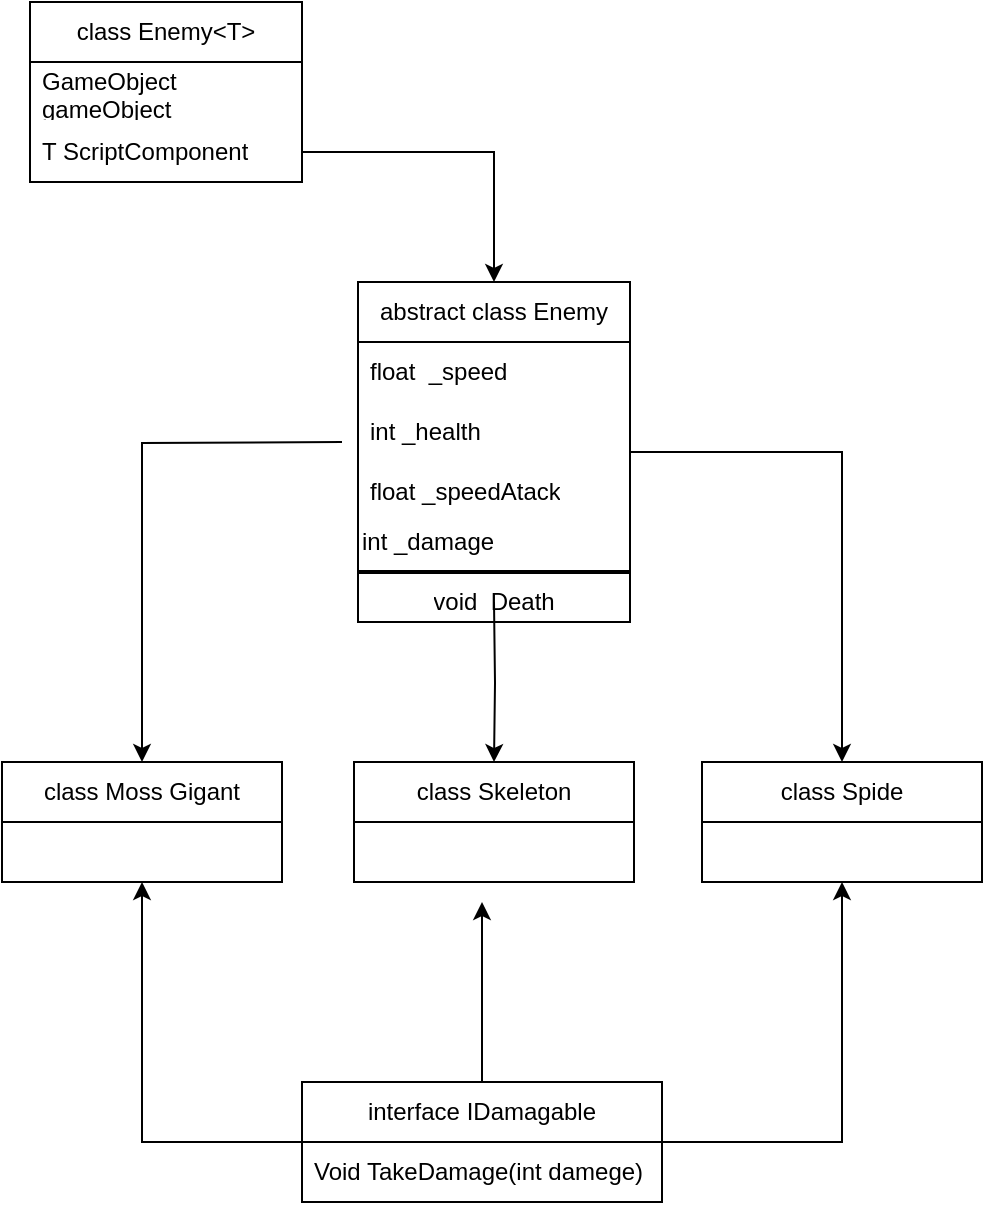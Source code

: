 <mxfile version="24.0.2" type="github">
  <diagram name="Сторінка-1" id="nX-8ziniqdhkfYTCaQva">
    <mxGraphModel dx="1009" dy="573" grid="1" gridSize="10" guides="1" tooltips="1" connect="1" arrows="1" fold="1" page="1" pageScale="1" pageWidth="827" pageHeight="1169" math="0" shadow="0">
      <root>
        <mxCell id="0" />
        <mxCell id="1" parent="0" />
        <mxCell id="NAvMypDCPrRjl8m9VEIo-35" style="edgeStyle=orthogonalEdgeStyle;rounded=0;orthogonalLoop=1;jettySize=auto;html=1;" edge="1" parent="1" source="NAvMypDCPrRjl8m9VEIo-3" target="NAvMypDCPrRjl8m9VEIo-19">
          <mxGeometry relative="1" as="geometry" />
        </mxCell>
        <mxCell id="NAvMypDCPrRjl8m9VEIo-3" value="abstract class&lt;span style=&quot;background-color: initial;&quot;&gt;&amp;nbsp;&lt;/span&gt;&lt;span style=&quot;background-color: initial;&quot;&gt;Enemy&lt;/span&gt;" style="swimlane;fontStyle=0;childLayout=stackLayout;horizontal=1;startSize=30;horizontalStack=0;resizeParent=1;resizeParentMax=0;resizeLast=0;collapsible=1;marginBottom=0;whiteSpace=wrap;html=1;" vertex="1" parent="1">
          <mxGeometry x="347" y="150" width="136" height="170" as="geometry">
            <mxRectangle x="344" y="10" width="130" height="30" as="alternateBounds" />
          </mxGeometry>
        </mxCell>
        <mxCell id="NAvMypDCPrRjl8m9VEIo-4" value="float&amp;nbsp; _speed" style="text;strokeColor=none;fillColor=none;align=left;verticalAlign=middle;spacingLeft=4;spacingRight=4;overflow=hidden;points=[[0,0.5],[1,0.5]];portConstraint=eastwest;rotatable=0;whiteSpace=wrap;html=1;" vertex="1" parent="NAvMypDCPrRjl8m9VEIo-3">
          <mxGeometry y="30" width="136" height="30" as="geometry" />
        </mxCell>
        <mxCell id="NAvMypDCPrRjl8m9VEIo-5" value="int _health" style="text;strokeColor=none;fillColor=none;align=left;verticalAlign=middle;spacingLeft=4;spacingRight=4;overflow=hidden;points=[[0,0.5],[1,0.5]];portConstraint=eastwest;rotatable=0;whiteSpace=wrap;html=1;" vertex="1" parent="NAvMypDCPrRjl8m9VEIo-3">
          <mxGeometry y="60" width="136" height="30" as="geometry" />
        </mxCell>
        <mxCell id="NAvMypDCPrRjl8m9VEIo-6" value="float _speedAtack" style="text;strokeColor=none;fillColor=none;align=left;verticalAlign=middle;spacingLeft=4;spacingRight=4;overflow=hidden;points=[[0,0.5],[1,0.5]];portConstraint=eastwest;rotatable=0;whiteSpace=wrap;html=1;" vertex="1" parent="NAvMypDCPrRjl8m9VEIo-3">
          <mxGeometry y="90" width="136" height="30" as="geometry" />
        </mxCell>
        <UserObject label="int _damage" placeholders="1" name="Variable" id="NAvMypDCPrRjl8m9VEIo-32">
          <mxCell style="text;html=1;strokeColor=none;fillColor=none;align=left;verticalAlign=middle;whiteSpace=wrap;overflow=hidden;" vertex="1" parent="NAvMypDCPrRjl8m9VEIo-3">
            <mxGeometry y="120" width="136" height="20" as="geometry" />
          </mxCell>
        </UserObject>
        <mxCell id="NAvMypDCPrRjl8m9VEIo-43" value="" style="line;strokeWidth=2;html=1;" vertex="1" parent="NAvMypDCPrRjl8m9VEIo-3">
          <mxGeometry y="140" width="136" height="10" as="geometry" />
        </mxCell>
        <UserObject label="void&amp;nbsp; Death" placeholders="1" name="Variable" id="NAvMypDCPrRjl8m9VEIo-41">
          <mxCell style="text;html=1;strokeColor=none;fillColor=none;align=center;verticalAlign=middle;whiteSpace=wrap;overflow=hidden;" vertex="1" parent="NAvMypDCPrRjl8m9VEIo-3">
            <mxGeometry y="150" width="136" height="20" as="geometry" />
          </mxCell>
        </UserObject>
        <mxCell id="NAvMypDCPrRjl8m9VEIo-7" value="class Skeleton" style="swimlane;fontStyle=0;childLayout=stackLayout;horizontal=1;startSize=30;horizontalStack=0;resizeParent=1;resizeParentMax=0;resizeLast=0;collapsible=1;marginBottom=0;whiteSpace=wrap;html=1;" vertex="1" parent="1">
          <mxGeometry x="345" y="390" width="140" height="60" as="geometry" />
        </mxCell>
        <mxCell id="NAvMypDCPrRjl8m9VEIo-36" style="edgeStyle=orthogonalEdgeStyle;rounded=0;orthogonalLoop=1;jettySize=auto;html=1;entryX=0.5;entryY=1;entryDx=0;entryDy=0;" edge="1" parent="1" source="NAvMypDCPrRjl8m9VEIo-11" target="NAvMypDCPrRjl8m9VEIo-15">
          <mxGeometry relative="1" as="geometry" />
        </mxCell>
        <mxCell id="NAvMypDCPrRjl8m9VEIo-37" style="edgeStyle=orthogonalEdgeStyle;rounded=0;orthogonalLoop=1;jettySize=auto;html=1;" edge="1" parent="1" source="NAvMypDCPrRjl8m9VEIo-11">
          <mxGeometry relative="1" as="geometry">
            <mxPoint x="409" y="460" as="targetPoint" />
          </mxGeometry>
        </mxCell>
        <mxCell id="NAvMypDCPrRjl8m9VEIo-38" style="edgeStyle=orthogonalEdgeStyle;rounded=0;orthogonalLoop=1;jettySize=auto;html=1;entryX=0.5;entryY=1;entryDx=0;entryDy=0;" edge="1" parent="1" source="NAvMypDCPrRjl8m9VEIo-11" target="NAvMypDCPrRjl8m9VEIo-19">
          <mxGeometry relative="1" as="geometry" />
        </mxCell>
        <mxCell id="NAvMypDCPrRjl8m9VEIo-11" value="interface&amp;nbsp;&lt;span style=&quot;background-color: initial;&quot;&gt;IDamagable&lt;/span&gt;" style="swimlane;fontStyle=0;childLayout=stackLayout;horizontal=1;startSize=30;horizontalStack=0;resizeParent=1;resizeParentMax=0;resizeLast=0;collapsible=1;marginBottom=0;whiteSpace=wrap;html=1;" vertex="1" parent="1">
          <mxGeometry x="319" y="550" width="180" height="60" as="geometry" />
        </mxCell>
        <mxCell id="NAvMypDCPrRjl8m9VEIo-15" value="class Moss Gigant" style="swimlane;fontStyle=0;childLayout=stackLayout;horizontal=1;startSize=30;horizontalStack=0;resizeParent=1;resizeParentMax=0;resizeLast=0;collapsible=1;marginBottom=0;whiteSpace=wrap;html=1;" vertex="1" parent="1">
          <mxGeometry x="169" y="390" width="140" height="60" as="geometry" />
        </mxCell>
        <mxCell id="NAvMypDCPrRjl8m9VEIo-19" value="class Spide" style="swimlane;fontStyle=0;childLayout=stackLayout;horizontal=1;startSize=30;horizontalStack=0;resizeParent=1;resizeParentMax=0;resizeLast=0;collapsible=1;marginBottom=0;whiteSpace=wrap;html=1;" vertex="1" parent="1">
          <mxGeometry x="519" y="390" width="140" height="60" as="geometry" />
        </mxCell>
        <mxCell id="NAvMypDCPrRjl8m9VEIo-12" value="Void TakeDamage(int damege)" style="text;strokeColor=none;fillColor=none;align=left;verticalAlign=middle;spacingLeft=4;spacingRight=4;overflow=hidden;points=[[0,0.5],[1,0.5]];portConstraint=eastwest;rotatable=0;whiteSpace=wrap;html=1;" vertex="1" parent="1">
          <mxGeometry x="319" y="580" width="180" height="30" as="geometry" />
        </mxCell>
        <mxCell id="NAvMypDCPrRjl8m9VEIo-33" style="edgeStyle=orthogonalEdgeStyle;rounded=0;orthogonalLoop=1;jettySize=auto;html=1;" edge="1" parent="1" target="NAvMypDCPrRjl8m9VEIo-15">
          <mxGeometry relative="1" as="geometry">
            <mxPoint x="339" y="230" as="sourcePoint" />
          </mxGeometry>
        </mxCell>
        <mxCell id="NAvMypDCPrRjl8m9VEIo-34" style="edgeStyle=orthogonalEdgeStyle;rounded=0;orthogonalLoop=1;jettySize=auto;html=1;exitX=0.5;exitY=1;exitDx=0;exitDy=0;" edge="1" parent="1" target="NAvMypDCPrRjl8m9VEIo-7">
          <mxGeometry relative="1" as="geometry">
            <mxPoint x="415" y="310" as="sourcePoint" />
          </mxGeometry>
        </mxCell>
        <mxCell id="NAvMypDCPrRjl8m9VEIo-51" value="class Enemy&amp;lt;T&amp;gt;" style="swimlane;fontStyle=0;childLayout=stackLayout;horizontal=1;startSize=30;horizontalStack=0;resizeParent=1;resizeParentMax=0;resizeLast=0;collapsible=1;marginBottom=0;whiteSpace=wrap;html=1;" vertex="1" parent="1">
          <mxGeometry x="183" y="10" width="136" height="90" as="geometry">
            <mxRectangle x="344" y="10" width="130" height="30" as="alternateBounds" />
          </mxGeometry>
        </mxCell>
        <mxCell id="NAvMypDCPrRjl8m9VEIo-52" value="GameObject gameObject" style="text;strokeColor=none;fillColor=none;align=left;verticalAlign=middle;spacingLeft=4;spacingRight=4;overflow=hidden;points=[[0,0.5],[1,0.5]];portConstraint=eastwest;rotatable=0;whiteSpace=wrap;html=1;" vertex="1" parent="NAvMypDCPrRjl8m9VEIo-51">
          <mxGeometry y="30" width="136" height="30" as="geometry" />
        </mxCell>
        <mxCell id="NAvMypDCPrRjl8m9VEIo-53" value="T ScriptComponent" style="text;strokeColor=none;fillColor=none;align=left;verticalAlign=middle;spacingLeft=4;spacingRight=4;overflow=hidden;points=[[0,0.5],[1,0.5]];portConstraint=eastwest;rotatable=0;whiteSpace=wrap;html=1;" vertex="1" parent="NAvMypDCPrRjl8m9VEIo-51">
          <mxGeometry y="60" width="136" height="30" as="geometry" />
        </mxCell>
        <mxCell id="NAvMypDCPrRjl8m9VEIo-58" style="edgeStyle=orthogonalEdgeStyle;rounded=0;orthogonalLoop=1;jettySize=auto;html=1;" edge="1" parent="1" source="NAvMypDCPrRjl8m9VEIo-53" target="NAvMypDCPrRjl8m9VEIo-3">
          <mxGeometry relative="1" as="geometry" />
        </mxCell>
      </root>
    </mxGraphModel>
  </diagram>
</mxfile>
